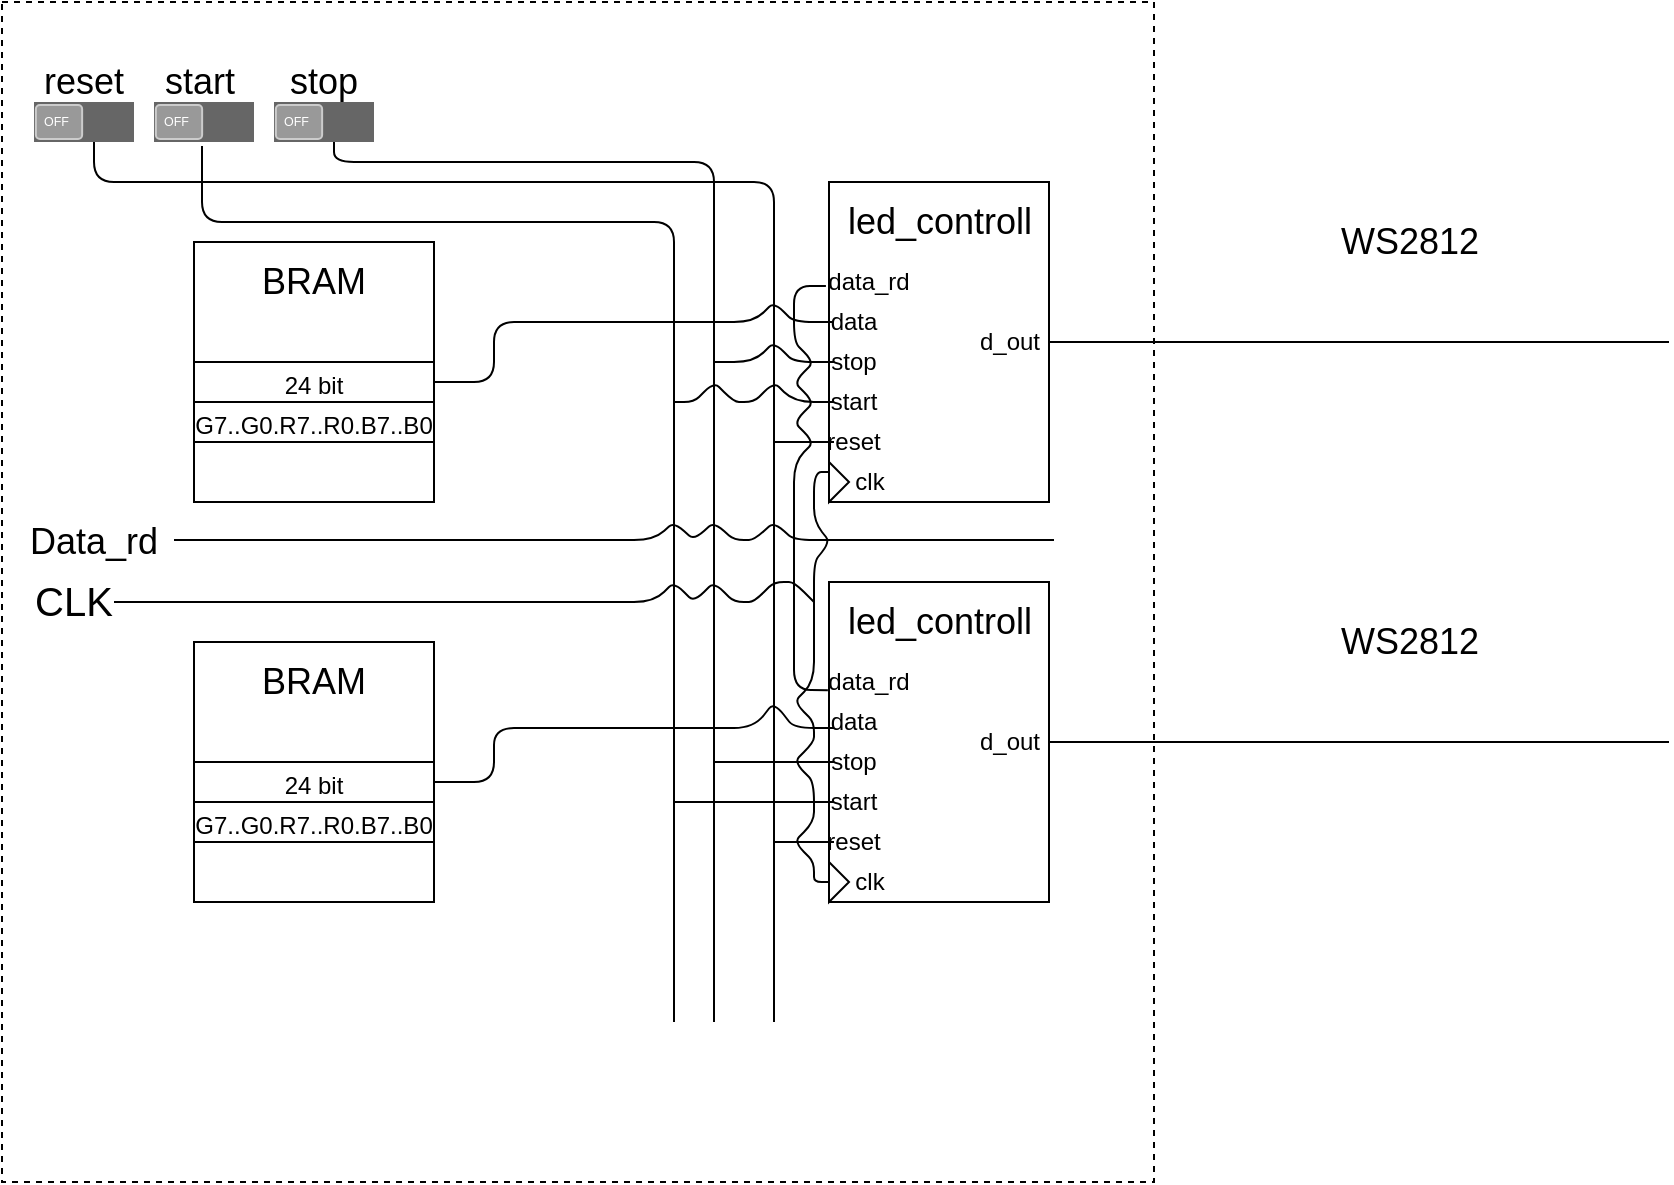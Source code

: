 <mxfile version="12.1.7" type="device" pages="1"><diagram id="GnFiUKune06aEzDRG9ZT" name="Page-1"><mxGraphModel dx="1673" dy="876" grid="1" gridSize="10" guides="1" tooltips="1" connect="1" arrows="1" fold="1" page="1" pageScale="1" pageWidth="850" pageHeight="1100" math="0" shadow="0"><root><mxCell id="0"/><mxCell id="1" parent="0"/><mxCell id="wsAt-jHF3zrm1x8fKfD3-234" value="" style="rounded=0;whiteSpace=wrap;html=1;dashed=1;fillColor=none;gradientColor=none;fontSize=18;" vertex="1" parent="1"><mxGeometry x="10" y="30" width="576" height="590" as="geometry"/></mxCell><mxCell id="wsAt-jHF3zrm1x8fKfD3-2" value="" style="rounded=0;whiteSpace=wrap;html=1;" vertex="1" parent="1"><mxGeometry x="423.5" y="120" width="110" height="160" as="geometry"/></mxCell><mxCell id="wsAt-jHF3zrm1x8fKfD3-3" value="" style="triangle;whiteSpace=wrap;html=1;" vertex="1" parent="1"><mxGeometry x="423.5" y="260" width="10" height="20" as="geometry"/></mxCell><mxCell id="wsAt-jHF3zrm1x8fKfD3-4" value="clk" style="text;html=1;strokeColor=none;fillColor=none;align=center;verticalAlign=middle;whiteSpace=wrap;rounded=0;" vertex="1" parent="1"><mxGeometry x="423.5" y="260" width="40" height="20" as="geometry"/></mxCell><mxCell id="wsAt-jHF3zrm1x8fKfD3-6" value="start" style="text;html=1;strokeColor=none;fillColor=none;align=center;verticalAlign=middle;whiteSpace=wrap;rounded=0;" vertex="1" parent="1"><mxGeometry x="416" y="220" width="40" height="20" as="geometry"/></mxCell><mxCell id="wsAt-jHF3zrm1x8fKfD3-8" value="reset" style="text;html=1;strokeColor=none;fillColor=none;align=center;verticalAlign=middle;whiteSpace=wrap;rounded=0;" vertex="1" parent="1"><mxGeometry x="416" y="240" width="40" height="20" as="geometry"/></mxCell><mxCell id="wsAt-jHF3zrm1x8fKfD3-9" value="data" style="text;html=1;strokeColor=none;fillColor=none;align=center;verticalAlign=middle;whiteSpace=wrap;rounded=0;" vertex="1" parent="1"><mxGeometry x="416" y="180" width="40" height="20" as="geometry"/></mxCell><mxCell id="wsAt-jHF3zrm1x8fKfD3-10" value="stop" style="text;html=1;strokeColor=none;fillColor=none;align=center;verticalAlign=middle;whiteSpace=wrap;rounded=0;" vertex="1" parent="1"><mxGeometry x="416" y="200" width="40" height="20" as="geometry"/></mxCell><mxCell id="wsAt-jHF3zrm1x8fKfD3-11" value="data_rd" style="text;html=1;strokeColor=none;fillColor=none;align=center;verticalAlign=middle;whiteSpace=wrap;rounded=0;" vertex="1" parent="1"><mxGeometry x="431" y="160" width="25" height="20" as="geometry"/></mxCell><mxCell id="wsAt-jHF3zrm1x8fKfD3-15" value="d_out" style="text;html=1;strokeColor=none;fillColor=none;align=center;verticalAlign=middle;whiteSpace=wrap;rounded=0;" vertex="1" parent="1"><mxGeometry x="493.5" y="190" width="40" height="20" as="geometry"/></mxCell><mxCell id="wsAt-jHF3zrm1x8fKfD3-17" value="" style="shape=image;html=1;verticalAlign=top;verticalLabelPosition=bottom;labelBackgroundColor=#ffffff;imageAspect=0;aspect=fixed;image=https://cdn2.iconfinder.com/data/icons/electronic-13/480/6-electronic-led-icon-2-128.png" vertex="1" parent="1"><mxGeometry x="763.5" y="175" width="30" height="30" as="geometry"/></mxCell><mxCell id="wsAt-jHF3zrm1x8fKfD3-18" value="" style="endArrow=none;html=1;exitX=1;exitY=0.5;exitDx=0;exitDy=0;" edge="1" parent="1" source="wsAt-jHF3zrm1x8fKfD3-15"><mxGeometry width="50" height="50" relative="1" as="geometry"><mxPoint x="623.5" y="240" as="sourcePoint"/><mxPoint x="843.5" y="200" as="targetPoint"/></mxGeometry></mxCell><mxCell id="wsAt-jHF3zrm1x8fKfD3-19" value="" style="shape=image;html=1;verticalAlign=top;verticalLabelPosition=bottom;labelBackgroundColor=#ffffff;imageAspect=0;aspect=fixed;image=https://cdn2.iconfinder.com/data/icons/electronic-13/480/6-electronic-led-icon-2-128.png" vertex="1" parent="1"><mxGeometry x="803.5" y="175" width="30" height="30" as="geometry"/></mxCell><mxCell id="wsAt-jHF3zrm1x8fKfD3-20" value="" style="shape=image;html=1;verticalAlign=top;verticalLabelPosition=bottom;labelBackgroundColor=#ffffff;imageAspect=0;aspect=fixed;image=https://cdn2.iconfinder.com/data/icons/electronic-13/480/6-electronic-led-icon-2-128.png" vertex="1" parent="1"><mxGeometry x="723.5" y="175" width="30" height="30" as="geometry"/></mxCell><mxCell id="wsAt-jHF3zrm1x8fKfD3-21" value="" style="shape=image;html=1;verticalAlign=top;verticalLabelPosition=bottom;labelBackgroundColor=#ffffff;imageAspect=0;aspect=fixed;image=https://cdn2.iconfinder.com/data/icons/electronic-13/480/6-electronic-led-icon-2-128.png" vertex="1" parent="1"><mxGeometry x="683.5" y="175" width="30" height="30" as="geometry"/></mxCell><mxCell id="wsAt-jHF3zrm1x8fKfD3-22" value="" style="shape=image;html=1;verticalAlign=top;verticalLabelPosition=bottom;labelBackgroundColor=#ffffff;imageAspect=0;aspect=fixed;image=https://cdn2.iconfinder.com/data/icons/electronic-13/480/6-electronic-led-icon-2-128.png" vertex="1" parent="1"><mxGeometry x="643.5" y="175" width="30" height="30" as="geometry"/></mxCell><mxCell id="wsAt-jHF3zrm1x8fKfD3-23" value="" style="shape=image;html=1;verticalAlign=top;verticalLabelPosition=bottom;labelBackgroundColor=#ffffff;imageAspect=0;aspect=fixed;image=https://cdn2.iconfinder.com/data/icons/electronic-13/480/6-electronic-led-icon-2-128.png" vertex="1" parent="1"><mxGeometry x="603.5" y="175" width="30" height="30" as="geometry"/></mxCell><mxCell id="wsAt-jHF3zrm1x8fKfD3-24" value="&lt;font style=&quot;font-size: 18px&quot;&gt;led_controll&lt;/font&gt;" style="text;html=1;strokeColor=none;fillColor=none;align=center;verticalAlign=middle;whiteSpace=wrap;rounded=0;" vertex="1" parent="1"><mxGeometry x="443.5" y="130" width="70" height="20" as="geometry"/></mxCell><mxCell id="wsAt-jHF3zrm1x8fKfD3-25" value="" style="rounded=0;whiteSpace=wrap;html=1;" vertex="1" parent="1"><mxGeometry x="423.5" y="320" width="110" height="160" as="geometry"/></mxCell><mxCell id="wsAt-jHF3zrm1x8fKfD3-26" value="" style="triangle;whiteSpace=wrap;html=1;" vertex="1" parent="1"><mxGeometry x="423.5" y="460" width="10" height="20" as="geometry"/></mxCell><mxCell id="wsAt-jHF3zrm1x8fKfD3-27" value="clk" style="text;html=1;strokeColor=none;fillColor=none;align=center;verticalAlign=middle;whiteSpace=wrap;rounded=0;" vertex="1" parent="1"><mxGeometry x="423.5" y="460" width="40" height="20" as="geometry"/></mxCell><mxCell id="wsAt-jHF3zrm1x8fKfD3-28" value="start" style="text;html=1;strokeColor=none;fillColor=none;align=center;verticalAlign=middle;whiteSpace=wrap;rounded=0;" vertex="1" parent="1"><mxGeometry x="416" y="420" width="40" height="20" as="geometry"/></mxCell><mxCell id="wsAt-jHF3zrm1x8fKfD3-29" value="reset" style="text;html=1;strokeColor=none;fillColor=none;align=center;verticalAlign=middle;whiteSpace=wrap;rounded=0;" vertex="1" parent="1"><mxGeometry x="416" y="440" width="40" height="20" as="geometry"/></mxCell><mxCell id="wsAt-jHF3zrm1x8fKfD3-30" value="data" style="text;html=1;strokeColor=none;fillColor=none;align=center;verticalAlign=middle;whiteSpace=wrap;rounded=0;" vertex="1" parent="1"><mxGeometry x="416" y="380" width="40" height="20" as="geometry"/></mxCell><mxCell id="wsAt-jHF3zrm1x8fKfD3-31" value="stop" style="text;html=1;strokeColor=none;fillColor=none;align=center;verticalAlign=middle;whiteSpace=wrap;rounded=0;" vertex="1" parent="1"><mxGeometry x="416" y="400" width="40" height="20" as="geometry"/></mxCell><mxCell id="wsAt-jHF3zrm1x8fKfD3-32" value="data_rd" style="text;html=1;strokeColor=none;fillColor=none;align=center;verticalAlign=middle;whiteSpace=wrap;rounded=0;" vertex="1" parent="1"><mxGeometry x="431" y="360" width="25" height="20" as="geometry"/></mxCell><mxCell id="wsAt-jHF3zrm1x8fKfD3-33" value="d_out" style="text;html=1;strokeColor=none;fillColor=none;align=center;verticalAlign=middle;whiteSpace=wrap;rounded=0;" vertex="1" parent="1"><mxGeometry x="493.5" y="390" width="40" height="20" as="geometry"/></mxCell><mxCell id="wsAt-jHF3zrm1x8fKfD3-34" value="" style="shape=image;html=1;verticalAlign=top;verticalLabelPosition=bottom;labelBackgroundColor=#ffffff;imageAspect=0;aspect=fixed;image=https://cdn2.iconfinder.com/data/icons/electronic-13/480/6-electronic-led-icon-2-128.png" vertex="1" parent="1"><mxGeometry x="763.5" y="375" width="30" height="30" as="geometry"/></mxCell><mxCell id="wsAt-jHF3zrm1x8fKfD3-35" value="" style="endArrow=none;html=1;exitX=1;exitY=0.5;exitDx=0;exitDy=0;" edge="1" parent="1" source="wsAt-jHF3zrm1x8fKfD3-33"><mxGeometry width="50" height="50" relative="1" as="geometry"><mxPoint x="623.5" y="440" as="sourcePoint"/><mxPoint x="843.5" y="400" as="targetPoint"/></mxGeometry></mxCell><mxCell id="wsAt-jHF3zrm1x8fKfD3-36" value="" style="shape=image;html=1;verticalAlign=top;verticalLabelPosition=bottom;labelBackgroundColor=#ffffff;imageAspect=0;aspect=fixed;image=https://cdn2.iconfinder.com/data/icons/electronic-13/480/6-electronic-led-icon-2-128.png" vertex="1" parent="1"><mxGeometry x="803.5" y="375" width="30" height="30" as="geometry"/></mxCell><mxCell id="wsAt-jHF3zrm1x8fKfD3-37" value="" style="shape=image;html=1;verticalAlign=top;verticalLabelPosition=bottom;labelBackgroundColor=#ffffff;imageAspect=0;aspect=fixed;image=https://cdn2.iconfinder.com/data/icons/electronic-13/480/6-electronic-led-icon-2-128.png" vertex="1" parent="1"><mxGeometry x="723.5" y="375" width="30" height="30" as="geometry"/></mxCell><mxCell id="wsAt-jHF3zrm1x8fKfD3-38" value="" style="shape=image;html=1;verticalAlign=top;verticalLabelPosition=bottom;labelBackgroundColor=#ffffff;imageAspect=0;aspect=fixed;image=https://cdn2.iconfinder.com/data/icons/electronic-13/480/6-electronic-led-icon-2-128.png" vertex="1" parent="1"><mxGeometry x="683.5" y="375" width="30" height="30" as="geometry"/></mxCell><mxCell id="wsAt-jHF3zrm1x8fKfD3-39" value="" style="shape=image;html=1;verticalAlign=top;verticalLabelPosition=bottom;labelBackgroundColor=#ffffff;imageAspect=0;aspect=fixed;image=https://cdn2.iconfinder.com/data/icons/electronic-13/480/6-electronic-led-icon-2-128.png" vertex="1" parent="1"><mxGeometry x="643.5" y="375" width="30" height="30" as="geometry"/></mxCell><mxCell id="wsAt-jHF3zrm1x8fKfD3-40" value="" style="shape=image;html=1;verticalAlign=top;verticalLabelPosition=bottom;labelBackgroundColor=#ffffff;imageAspect=0;aspect=fixed;image=https://cdn2.iconfinder.com/data/icons/electronic-13/480/6-electronic-led-icon-2-128.png" vertex="1" parent="1"><mxGeometry x="603.5" y="375" width="30" height="30" as="geometry"/></mxCell><mxCell id="wsAt-jHF3zrm1x8fKfD3-41" value="&lt;font style=&quot;font-size: 18px&quot;&gt;led_controll&lt;/font&gt;" style="text;html=1;strokeColor=none;fillColor=none;align=center;verticalAlign=middle;whiteSpace=wrap;rounded=0;" vertex="1" parent="1"><mxGeometry x="443.5" y="330" width="70" height="20" as="geometry"/></mxCell><mxCell id="wsAt-jHF3zrm1x8fKfD3-141" value="" style="verticalLabelPosition=bottom;verticalAlign=top;html=1;shadow=0;dashed=0;strokeWidth=1;shape=mxgraph.android.switch_off;fillColor=#666666;" vertex="1" parent="1"><mxGeometry x="26" y="80" width="50" height="20" as="geometry"/></mxCell><mxCell id="wsAt-jHF3zrm1x8fKfD3-143" value="" style="rounded=0;whiteSpace=wrap;html=1;" vertex="1" parent="1"><mxGeometry x="106" y="150" width="120" height="130" as="geometry"/></mxCell><mxCell id="wsAt-jHF3zrm1x8fKfD3-144" value="BRAM" style="text;html=1;strokeColor=none;fillColor=none;align=center;verticalAlign=middle;whiteSpace=wrap;rounded=0;fontSize=18;" vertex="1" parent="1"><mxGeometry x="146" y="160" width="40" height="20" as="geometry"/></mxCell><mxCell id="wsAt-jHF3zrm1x8fKfD3-145" value="" style="rounded=0;whiteSpace=wrap;html=1;fontSize=18;" vertex="1" parent="1"><mxGeometry x="106" y="210" width="120" height="20" as="geometry"/></mxCell><mxCell id="wsAt-jHF3zrm1x8fKfD3-146" value="&lt;font style=&quot;font-size: 12px&quot;&gt;24 bit&lt;/font&gt;" style="text;html=1;strokeColor=none;fillColor=none;align=center;verticalAlign=middle;whiteSpace=wrap;rounded=0;fontSize=18;" vertex="1" parent="1"><mxGeometry x="126" y="210" width="80" height="20" as="geometry"/></mxCell><mxCell id="wsAt-jHF3zrm1x8fKfD3-148" value="&lt;font style=&quot;font-size: 12px&quot;&gt;G7..G0.R7..R0.B7..B0&lt;/font&gt;" style="rounded=0;whiteSpace=wrap;html=1;fontSize=18;" vertex="1" parent="1"><mxGeometry x="106" y="230" width="120" height="20" as="geometry"/></mxCell><mxCell id="wsAt-jHF3zrm1x8fKfD3-149" value="" style="rounded=0;whiteSpace=wrap;html=1;" vertex="1" parent="1"><mxGeometry x="106" y="350" width="120" height="130" as="geometry"/></mxCell><mxCell id="wsAt-jHF3zrm1x8fKfD3-150" value="BRAM" style="text;html=1;strokeColor=none;fillColor=none;align=center;verticalAlign=middle;whiteSpace=wrap;rounded=0;fontSize=18;" vertex="1" parent="1"><mxGeometry x="146" y="360" width="40" height="20" as="geometry"/></mxCell><mxCell id="wsAt-jHF3zrm1x8fKfD3-151" value="" style="rounded=0;whiteSpace=wrap;html=1;fontSize=18;" vertex="1" parent="1"><mxGeometry x="106" y="410" width="120" height="20" as="geometry"/></mxCell><mxCell id="wsAt-jHF3zrm1x8fKfD3-152" value="&lt;font style=&quot;font-size: 12px&quot;&gt;24 bit&lt;/font&gt;" style="text;html=1;strokeColor=none;fillColor=none;align=center;verticalAlign=middle;whiteSpace=wrap;rounded=0;fontSize=18;" vertex="1" parent="1"><mxGeometry x="126" y="410" width="80" height="20" as="geometry"/></mxCell><mxCell id="wsAt-jHF3zrm1x8fKfD3-153" value="&lt;font style=&quot;font-size: 12px&quot;&gt;G7..G0.R7..R0.B7..B0&lt;/font&gt;" style="rounded=0;whiteSpace=wrap;html=1;fontSize=18;" vertex="1" parent="1"><mxGeometry x="106" y="430" width="120" height="20" as="geometry"/></mxCell><mxCell id="wsAt-jHF3zrm1x8fKfD3-171" value="" style="verticalLabelPosition=bottom;verticalAlign=top;html=1;shadow=0;dashed=0;strokeWidth=1;shape=mxgraph.android.switch_off;fillColor=#666666;" vertex="1" parent="1"><mxGeometry x="86" y="80" width="50" height="20" as="geometry"/></mxCell><mxCell id="wsAt-jHF3zrm1x8fKfD3-172" value="" style="verticalLabelPosition=bottom;verticalAlign=top;html=1;shadow=0;dashed=0;strokeWidth=1;shape=mxgraph.android.switch_off;fillColor=#666666;" vertex="1" parent="1"><mxGeometry x="146" y="80" width="50" height="20" as="geometry"/></mxCell><mxCell id="wsAt-jHF3zrm1x8fKfD3-173" value="reset" style="text;html=1;strokeColor=none;fillColor=none;align=center;verticalAlign=middle;whiteSpace=wrap;rounded=0;fontSize=18;" vertex="1" parent="1"><mxGeometry x="31" y="60" width="40" height="20" as="geometry"/></mxCell><mxCell id="wsAt-jHF3zrm1x8fKfD3-174" value="start" style="text;html=1;strokeColor=none;fillColor=none;align=center;verticalAlign=middle;whiteSpace=wrap;rounded=0;fontSize=18;" vertex="1" parent="1"><mxGeometry x="88.5" y="60" width="40" height="20" as="geometry"/></mxCell><mxCell id="wsAt-jHF3zrm1x8fKfD3-175" value="stop" style="text;html=1;strokeColor=none;fillColor=none;align=center;verticalAlign=middle;whiteSpace=wrap;rounded=0;fontSize=18;" vertex="1" parent="1"><mxGeometry x="151" y="60" width="40" height="20" as="geometry"/></mxCell><mxCell id="wsAt-jHF3zrm1x8fKfD3-176" value="" style="endArrow=none;html=1;fontSize=18;exitX=0.6;exitY=1;exitDx=0;exitDy=0;exitPerimeter=0;" edge="1" parent="1" source="wsAt-jHF3zrm1x8fKfD3-141"><mxGeometry width="50" height="50" relative="1" as="geometry"><mxPoint x="296" y="130" as="sourcePoint"/><mxPoint x="396" y="540" as="targetPoint"/><Array as="points"><mxPoint x="56" y="120"/><mxPoint x="396" y="120"/></Array></mxGeometry></mxCell><mxCell id="wsAt-jHF3zrm1x8fKfD3-177" value="" style="endArrow=none;html=1;fontSize=18;entryX=0.25;entryY=0.5;entryDx=0;entryDy=0;entryPerimeter=0;" edge="1" parent="1" target="wsAt-jHF3zrm1x8fKfD3-8"><mxGeometry width="50" height="50" relative="1" as="geometry"><mxPoint x="396" y="250" as="sourcePoint"/><mxPoint x="376" y="230" as="targetPoint"/></mxGeometry></mxCell><mxCell id="wsAt-jHF3zrm1x8fKfD3-178" value="" style="endArrow=none;html=1;fontSize=18;entryX=0.25;entryY=0.5;entryDx=0;entryDy=0;entryPerimeter=0;" edge="1" parent="1" target="wsAt-jHF3zrm1x8fKfD3-29"><mxGeometry width="50" height="50" relative="1" as="geometry"><mxPoint x="396" y="450" as="sourcePoint"/><mxPoint x="376" y="430" as="targetPoint"/></mxGeometry></mxCell><mxCell id="wsAt-jHF3zrm1x8fKfD3-182" value="" style="endArrow=none;html=1;fontSize=18;exitX=1;exitY=0.5;exitDx=0;exitDy=0;" edge="1" parent="1" source="wsAt-jHF3zrm1x8fKfD3-145"><mxGeometry width="50" height="50" relative="1" as="geometry"><mxPoint x="266" y="250" as="sourcePoint"/><mxPoint x="426" y="190" as="targetPoint"/><Array as="points"><mxPoint x="256" y="220"/><mxPoint x="256" y="190"/><mxPoint x="386" y="190"/><mxPoint x="396" y="180"/><mxPoint x="406" y="190"/></Array></mxGeometry></mxCell><mxCell id="wsAt-jHF3zrm1x8fKfD3-183" value="" style="endArrow=none;html=1;fontSize=18;exitX=1;exitY=0.5;exitDx=0;exitDy=0;" edge="1" parent="1" source="wsAt-jHF3zrm1x8fKfD3-151"><mxGeometry width="50" height="50" relative="1" as="geometry"><mxPoint x="286" y="540" as="sourcePoint"/><mxPoint x="426" y="393" as="targetPoint"/><Array as="points"><mxPoint x="256" y="420"/><mxPoint x="256" y="393"/><mxPoint x="386" y="393"/><mxPoint x="396" y="380"/><mxPoint x="406" y="393"/></Array></mxGeometry></mxCell><mxCell id="wsAt-jHF3zrm1x8fKfD3-211" value="" style="shape=image;html=1;verticalAlign=top;verticalLabelPosition=bottom;labelBackgroundColor=#ffffff;imageAspect=0;aspect=fixed;image=https://cdn3.iconfinder.com/data/icons/virtual-notebook/128/button_switch_vertical-128.png;fontSize=18;" vertex="1" parent="1"><mxGeometry x="126" y="520" width="90" height="90" as="geometry"/></mxCell><mxCell id="wsAt-jHF3zrm1x8fKfD3-212" value="" style="shape=image;html=1;verticalAlign=top;verticalLabelPosition=bottom;labelBackgroundColor=#ffffff;imageAspect=0;aspect=fixed;image=https://cdn3.iconfinder.com/data/icons/virtual-notebook/128/button_switch_vertical-128.png;fontSize=18;" vertex="1" parent="1"><mxGeometry x="441" y="520" width="90" height="90" as="geometry"/></mxCell><mxCell id="wsAt-jHF3zrm1x8fKfD3-213" value="" style="endArrow=none;html=1;fontSize=18;exitX=0.6;exitY=1;exitDx=0;exitDy=0;exitPerimeter=0;" edge="1" parent="1" source="wsAt-jHF3zrm1x8fKfD3-172"><mxGeometry width="50" height="50" relative="1" as="geometry"><mxPoint x="256" y="100" as="sourcePoint"/><mxPoint x="366" y="540" as="targetPoint"/><Array as="points"><mxPoint x="176" y="110"/><mxPoint x="366" y="110"/></Array></mxGeometry></mxCell><mxCell id="wsAt-jHF3zrm1x8fKfD3-214" value="" style="endArrow=none;html=1;fontSize=18;exitX=0.48;exitY=1.1;exitDx=0;exitDy=0;exitPerimeter=0;" edge="1" parent="1" source="wsAt-jHF3zrm1x8fKfD3-171"><mxGeometry width="50" height="50" relative="1" as="geometry"><mxPoint x="246" y="70" as="sourcePoint"/><mxPoint x="346" y="540" as="targetPoint"/><Array as="points"><mxPoint x="110" y="140"/><mxPoint x="346" y="140"/></Array></mxGeometry></mxCell><mxCell id="wsAt-jHF3zrm1x8fKfD3-215" value="WS2812" style="text;html=1;strokeColor=none;fillColor=none;align=center;verticalAlign=middle;whiteSpace=wrap;rounded=0;fontSize=18;" vertex="1" parent="1"><mxGeometry x="693.5" y="140" width="40" height="20" as="geometry"/></mxCell><mxCell id="wsAt-jHF3zrm1x8fKfD3-216" value="WS2812" style="text;html=1;strokeColor=none;fillColor=none;align=center;verticalAlign=middle;whiteSpace=wrap;rounded=0;fontSize=18;" vertex="1" parent="1"><mxGeometry x="693.5" y="340" width="40" height="20" as="geometry"/></mxCell><mxCell id="wsAt-jHF3zrm1x8fKfD3-217" value="" style="endArrow=none;html=1;fontSize=18;" edge="1" parent="1"><mxGeometry width="50" height="50" relative="1" as="geometry"><mxPoint x="426" y="230" as="sourcePoint"/><mxPoint x="346" y="230" as="targetPoint"/><Array as="points"><mxPoint x="406" y="230"/><mxPoint x="396" y="220"/><mxPoint x="386" y="230"/><mxPoint x="376" y="230"/><mxPoint x="366" y="220"/><mxPoint x="356" y="230"/></Array></mxGeometry></mxCell><mxCell id="wsAt-jHF3zrm1x8fKfD3-218" value="" style="endArrow=none;html=1;fontSize=18;entryX=0.25;entryY=0.5;entryDx=0;entryDy=0;entryPerimeter=0;" edge="1" parent="1" target="wsAt-jHF3zrm1x8fKfD3-28"><mxGeometry width="50" height="50" relative="1" as="geometry"><mxPoint x="346" y="430" as="sourcePoint"/><mxPoint x="326" y="440" as="targetPoint"/></mxGeometry></mxCell><mxCell id="wsAt-jHF3zrm1x8fKfD3-219" value="" style="endArrow=none;html=1;fontSize=18;" edge="1" parent="1"><mxGeometry width="50" height="50" relative="1" as="geometry"><mxPoint x="366" y="410" as="sourcePoint"/><mxPoint x="426" y="410" as="targetPoint"/></mxGeometry></mxCell><mxCell id="wsAt-jHF3zrm1x8fKfD3-220" value="" style="endArrow=none;html=1;fontSize=18;" edge="1" parent="1"><mxGeometry width="50" height="50" relative="1" as="geometry"><mxPoint x="366" y="210" as="sourcePoint"/><mxPoint x="426" y="210" as="targetPoint"/><Array as="points"><mxPoint x="386" y="210"/><mxPoint x="396" y="200"/><mxPoint x="406" y="210"/></Array></mxGeometry></mxCell><mxCell id="wsAt-jHF3zrm1x8fKfD3-221" value="Data_rd" style="text;html=1;strokeColor=none;fillColor=none;align=center;verticalAlign=middle;whiteSpace=wrap;rounded=0;fontSize=18;" vertex="1" parent="1"><mxGeometry x="36" y="290" width="40" height="20" as="geometry"/></mxCell><mxCell id="wsAt-jHF3zrm1x8fKfD3-222" value="" style="endArrow=none;html=1;fontSize=18;" edge="1" parent="1"><mxGeometry width="50" height="50" relative="1" as="geometry"><mxPoint x="96" y="299" as="sourcePoint"/><mxPoint x="536" y="299" as="targetPoint"/><Array as="points"><mxPoint x="336" y="299"/><mxPoint x="346" y="290"/><mxPoint x="356" y="299"/><mxPoint x="366" y="290"/><mxPoint x="376" y="299"/><mxPoint x="386" y="299"/><mxPoint x="396" y="290"/><mxPoint x="406" y="299"/></Array></mxGeometry></mxCell><mxCell id="wsAt-jHF3zrm1x8fKfD3-223" value="" style="endArrow=none;html=1;fontSize=18;entryX=-0.014;entryY=0.325;entryDx=0;entryDy=0;entryPerimeter=0;" edge="1" parent="1" target="wsAt-jHF3zrm1x8fKfD3-2"><mxGeometry width="50" height="50" relative="1" as="geometry"><mxPoint x="406" y="300" as="sourcePoint"/><mxPoint x="646" y="270" as="targetPoint"/><Array as="points"><mxPoint x="406" y="260"/><mxPoint x="416" y="250"/><mxPoint x="406" y="240"/><mxPoint x="416" y="230"/><mxPoint x="406" y="220"/><mxPoint x="416" y="210"/><mxPoint x="406" y="200"/><mxPoint x="406" y="172"/></Array></mxGeometry></mxCell><mxCell id="wsAt-jHF3zrm1x8fKfD3-224" value="" style="endArrow=none;html=1;fontSize=18;entryX=-0.005;entryY=0.338;entryDx=0;entryDy=0;entryPerimeter=0;" edge="1" parent="1" target="wsAt-jHF3zrm1x8fKfD3-25"><mxGeometry width="50" height="50" relative="1" as="geometry"><mxPoint x="406" y="300" as="sourcePoint"/><mxPoint x="676" y="500" as="targetPoint"/><Array as="points"><mxPoint x="406" y="374"/></Array></mxGeometry></mxCell><mxCell id="wsAt-jHF3zrm1x8fKfD3-225" value="&lt;span style=&quot;font-size: 20px&quot;&gt;CLK&lt;/span&gt;" style="text;html=1;strokeColor=none;fillColor=none;align=center;verticalAlign=middle;whiteSpace=wrap;rounded=0;fontSize=18;" vertex="1" parent="1"><mxGeometry x="26" y="320" width="40" height="20" as="geometry"/></mxCell><mxCell id="wsAt-jHF3zrm1x8fKfD3-227" value="" style="endArrow=none;html=1;fontSize=18;exitX=0;exitY=0.25;exitDx=0;exitDy=0;entryX=0;entryY=0.5;entryDx=0;entryDy=0;" edge="1" parent="1" source="wsAt-jHF3zrm1x8fKfD3-4" target="wsAt-jHF3zrm1x8fKfD3-27"><mxGeometry width="50" height="50" relative="1" as="geometry"><mxPoint x="26" y="490" as="sourcePoint"/><mxPoint x="406" y="470" as="targetPoint"/><Array as="points"><mxPoint x="416" y="265"/><mxPoint x="416" y="290"/><mxPoint x="424" y="300"/><mxPoint x="416" y="310"/><mxPoint x="416" y="370"/><mxPoint x="406" y="380"/><mxPoint x="416" y="390"/><mxPoint x="416" y="400"/><mxPoint x="406" y="410"/><mxPoint x="416" y="420"/><mxPoint x="416" y="440"/><mxPoint x="406" y="450"/><mxPoint x="416" y="460"/><mxPoint x="416" y="470"/></Array></mxGeometry></mxCell><mxCell id="wsAt-jHF3zrm1x8fKfD3-228" value="" style="endArrow=none;html=1;fontSize=18;exitX=1;exitY=0.5;exitDx=0;exitDy=0;" edge="1" parent="1" source="wsAt-jHF3zrm1x8fKfD3-225"><mxGeometry width="50" height="50" relative="1" as="geometry"><mxPoint x="166" y="360" as="sourcePoint"/><mxPoint x="416" y="330" as="targetPoint"/><Array as="points"><mxPoint x="336" y="330"/><mxPoint x="346" y="320"/><mxPoint x="356" y="330"/><mxPoint x="366" y="320"/><mxPoint x="376" y="330"/><mxPoint x="386" y="330"/><mxPoint x="396" y="320"/><mxPoint x="406" y="320"/></Array></mxGeometry></mxCell></root></mxGraphModel></diagram></mxfile>